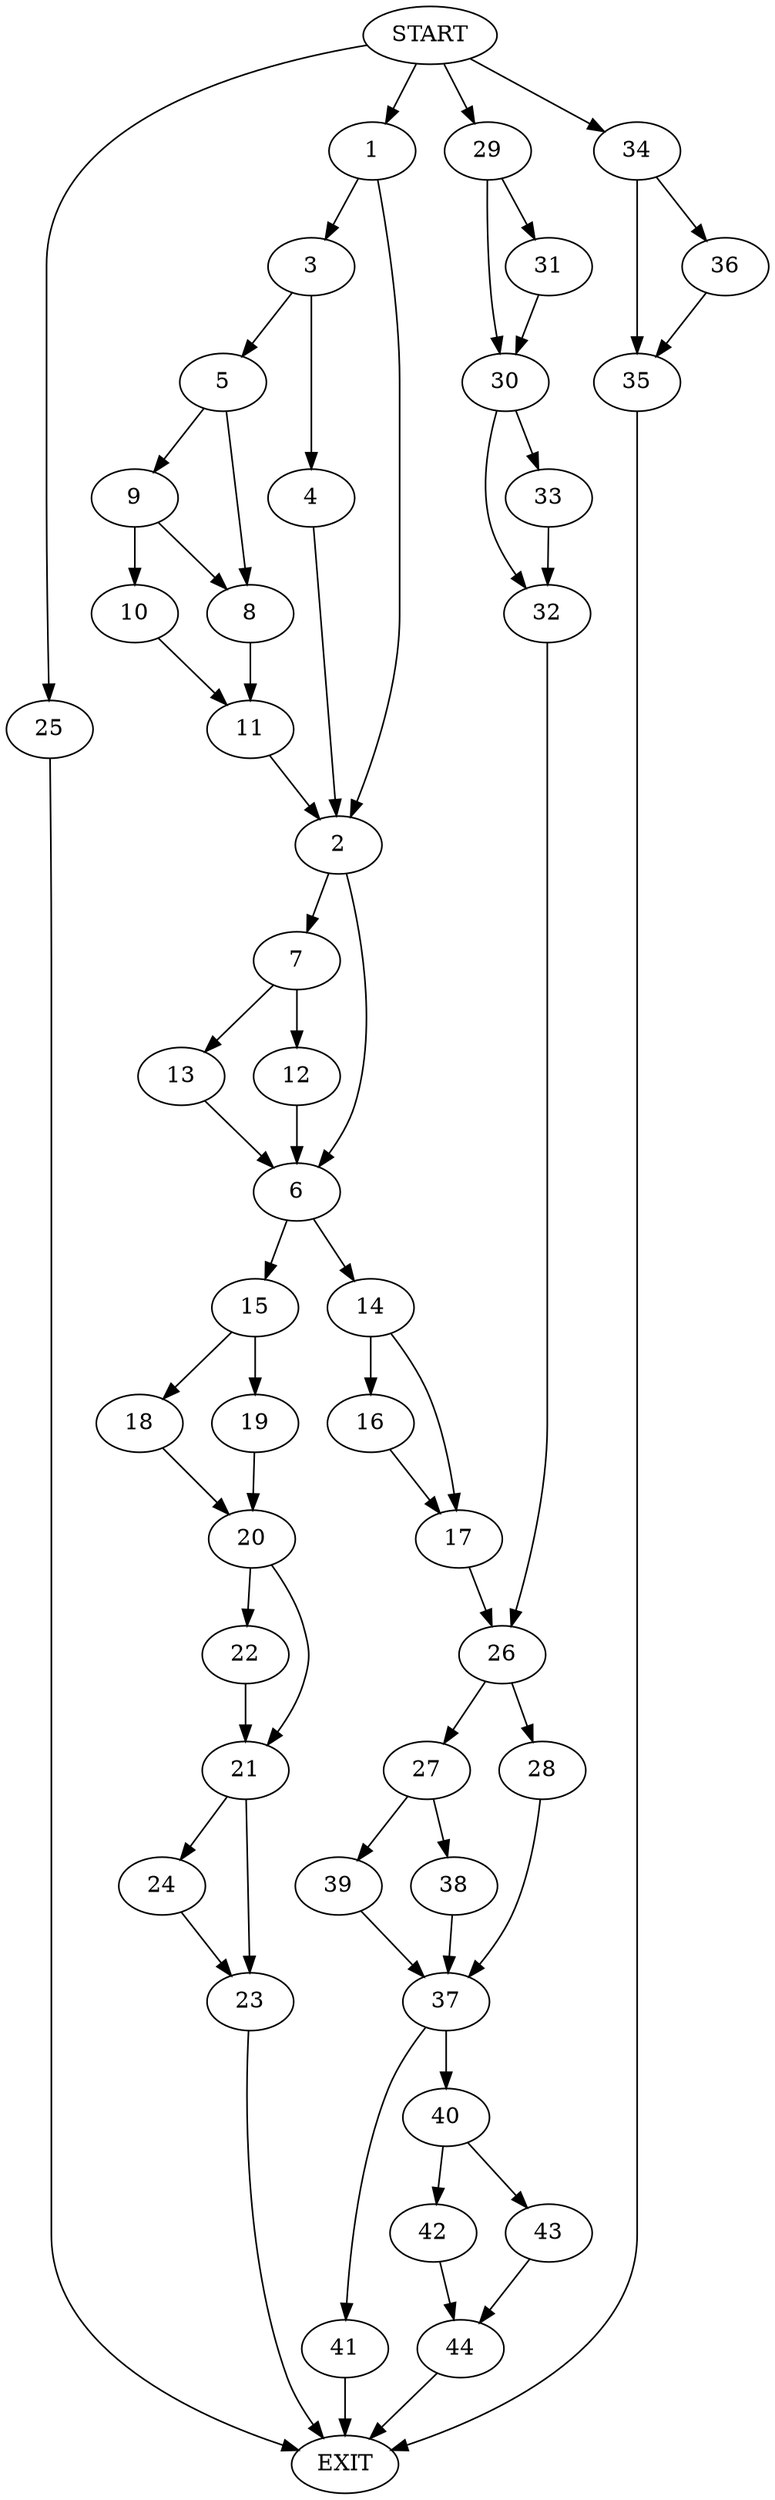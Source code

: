 digraph {
0 [label="START"]
45 [label="EXIT"]
0 -> 1
1 -> 2
1 -> 3
3 -> 4
3 -> 5
2 -> 6
2 -> 7
5 -> 8
5 -> 9
4 -> 2
9 -> 8
9 -> 10
8 -> 11
10 -> 11
11 -> 2
7 -> 12
7 -> 13
6 -> 14
6 -> 15
12 -> 6
13 -> 6
14 -> 16
14 -> 17
15 -> 18
15 -> 19
18 -> 20
19 -> 20
20 -> 21
20 -> 22
21 -> 23
21 -> 24
22 -> 21
23 -> 45
24 -> 23
0 -> 25
25 -> 45
17 -> 26
16 -> 17
26 -> 27
26 -> 28
0 -> 29
29 -> 30
29 -> 31
31 -> 30
30 -> 32
30 -> 33
33 -> 32
32 -> 26
0 -> 34
34 -> 35
34 -> 36
35 -> 45
36 -> 35
28 -> 37
27 -> 38
27 -> 39
37 -> 40
37 -> 41
38 -> 37
39 -> 37
40 -> 42
40 -> 43
41 -> 45
43 -> 44
42 -> 44
44 -> 45
}
